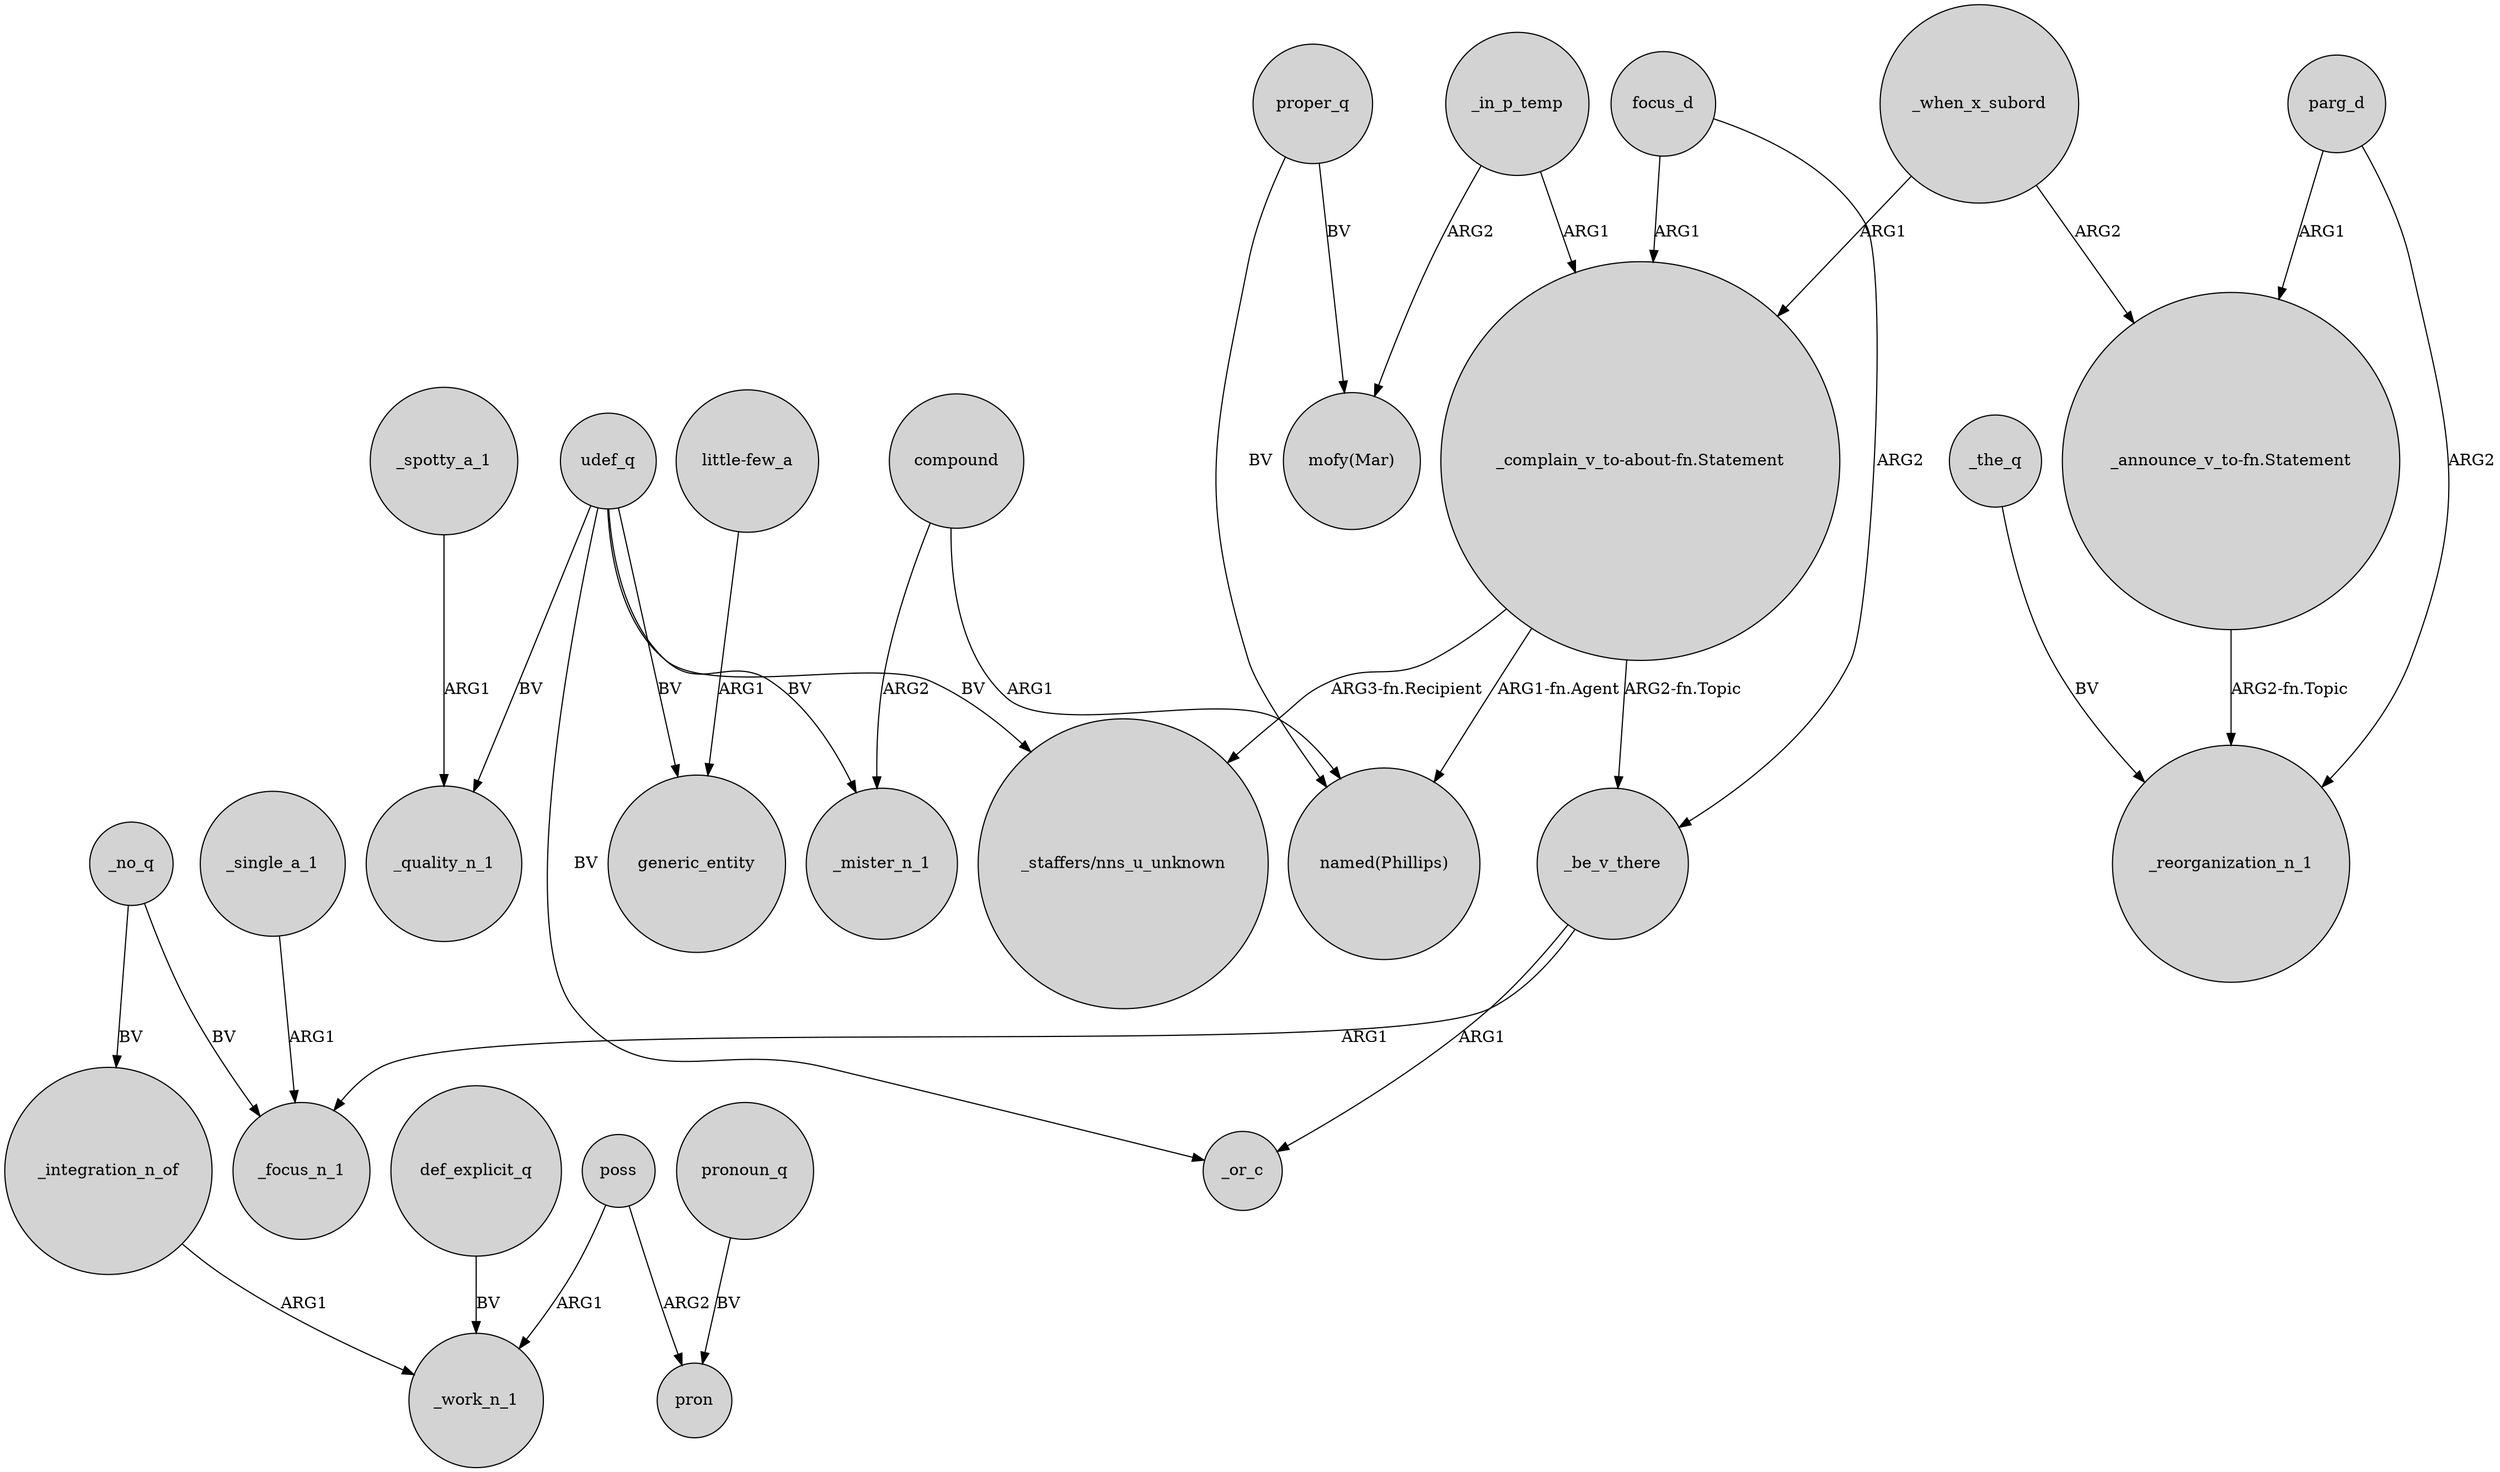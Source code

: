 digraph {
	node [shape=circle style=filled]
	_no_q -> _integration_n_of [label=BV]
	udef_q -> _quality_n_1 [label=BV]
	udef_q -> "_staffers/nns_u_unknown" [label=BV]
	udef_q -> generic_entity [label=BV]
	poss -> pron [label=ARG2]
	_the_q -> _reorganization_n_1 [label=BV]
	_when_x_subord -> "_announce_v_to-fn.Statement" [label=ARG2]
	_spotty_a_1 -> _quality_n_1 [label=ARG1]
	"_announce_v_to-fn.Statement" -> _reorganization_n_1 [label="ARG2-fn.Topic"]
	compound -> _mister_n_1 [label=ARG2]
	poss -> _work_n_1 [label=ARG1]
	udef_q -> _mister_n_1 [label=BV]
	_in_p_temp -> "mofy(Mar)" [label=ARG2]
	udef_q -> _or_c [label=BV]
	compound -> "named(Phillips)" [label=ARG1]
	parg_d -> _reorganization_n_1 [label=ARG2]
	_be_v_there -> _focus_n_1 [label=ARG1]
	pronoun_q -> pron [label=BV]
	parg_d -> "_announce_v_to-fn.Statement" [label=ARG1]
	_single_a_1 -> _focus_n_1 [label=ARG1]
	focus_d -> "_complain_v_to-about-fn.Statement" [label=ARG1]
	_no_q -> _focus_n_1 [label=BV]
	"_complain_v_to-about-fn.Statement" -> _be_v_there [label="ARG2-fn.Topic"]
	proper_q -> "mofy(Mar)" [label=BV]
	"_complain_v_to-about-fn.Statement" -> "named(Phillips)" [label="ARG1-fn.Agent"]
	def_explicit_q -> _work_n_1 [label=BV]
	_in_p_temp -> "_complain_v_to-about-fn.Statement" [label=ARG1]
	_be_v_there -> _or_c [label=ARG1]
	_integration_n_of -> _work_n_1 [label=ARG1]
	_when_x_subord -> "_complain_v_to-about-fn.Statement" [label=ARG1]
	"_complain_v_to-about-fn.Statement" -> "_staffers/nns_u_unknown" [label="ARG3-fn.Recipient"]
	proper_q -> "named(Phillips)" [label=BV]
	focus_d -> _be_v_there [label=ARG2]
	"little-few_a" -> generic_entity [label=ARG1]
}
